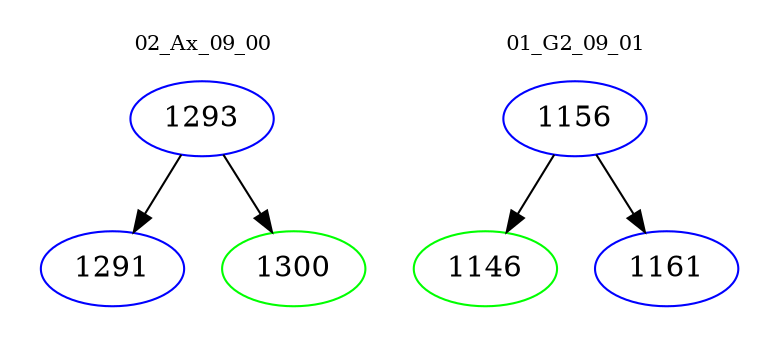 digraph{
subgraph cluster_0 {
color = white
label = "02_Ax_09_00";
fontsize=10;
T0_1293 [label="1293", color="blue"]
T0_1293 -> T0_1291 [color="black"]
T0_1291 [label="1291", color="blue"]
T0_1293 -> T0_1300 [color="black"]
T0_1300 [label="1300", color="green"]
}
subgraph cluster_1 {
color = white
label = "01_G2_09_01";
fontsize=10;
T1_1156 [label="1156", color="blue"]
T1_1156 -> T1_1146 [color="black"]
T1_1146 [label="1146", color="green"]
T1_1156 -> T1_1161 [color="black"]
T1_1161 [label="1161", color="blue"]
}
}
